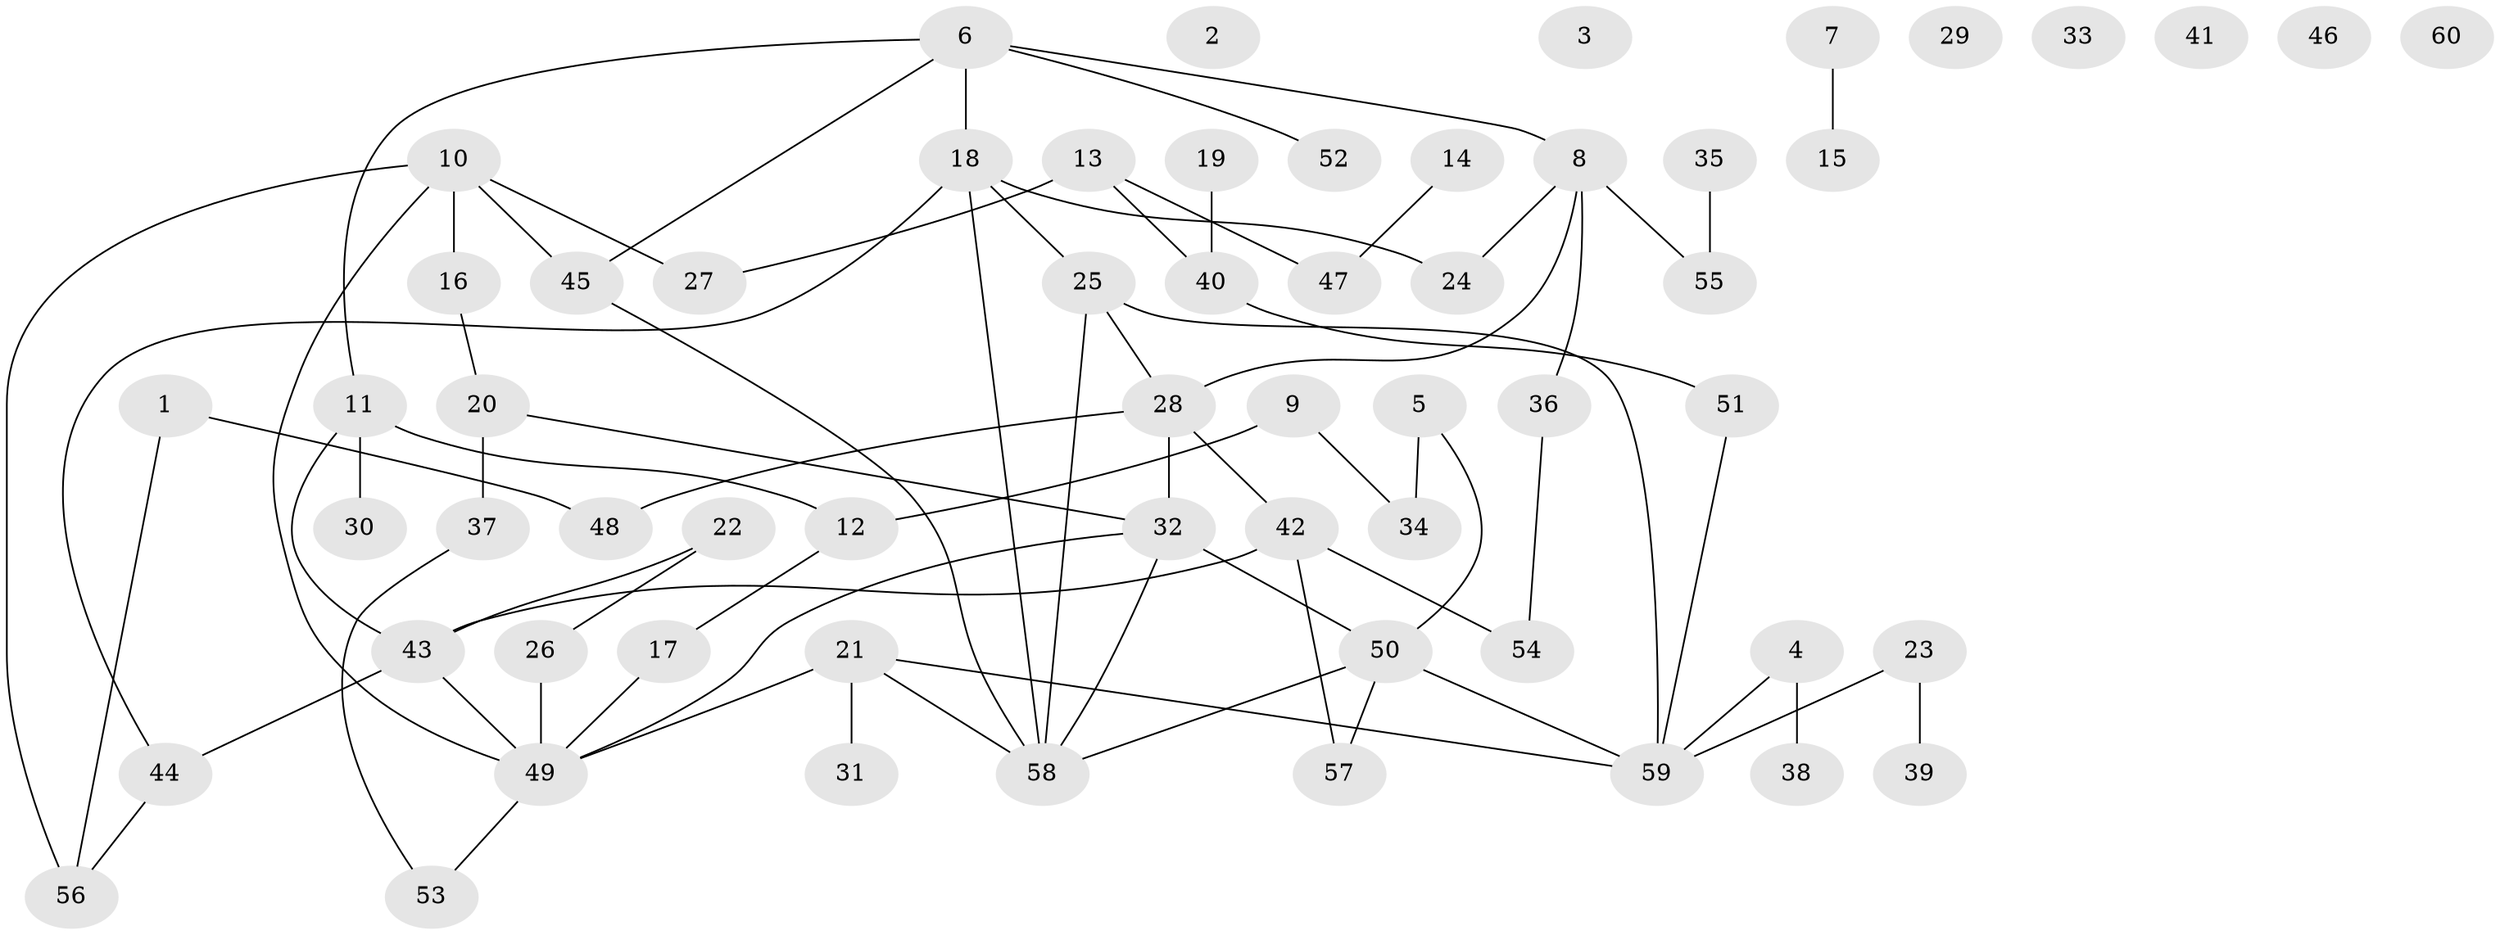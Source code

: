 // Generated by graph-tools (version 1.1) at 2025/33/03/09/25 02:33:29]
// undirected, 60 vertices, 74 edges
graph export_dot {
graph [start="1"]
  node [color=gray90,style=filled];
  1;
  2;
  3;
  4;
  5;
  6;
  7;
  8;
  9;
  10;
  11;
  12;
  13;
  14;
  15;
  16;
  17;
  18;
  19;
  20;
  21;
  22;
  23;
  24;
  25;
  26;
  27;
  28;
  29;
  30;
  31;
  32;
  33;
  34;
  35;
  36;
  37;
  38;
  39;
  40;
  41;
  42;
  43;
  44;
  45;
  46;
  47;
  48;
  49;
  50;
  51;
  52;
  53;
  54;
  55;
  56;
  57;
  58;
  59;
  60;
  1 -- 48;
  1 -- 56;
  4 -- 38;
  4 -- 59;
  5 -- 34;
  5 -- 50;
  6 -- 8;
  6 -- 11;
  6 -- 18;
  6 -- 45;
  6 -- 52;
  7 -- 15;
  8 -- 24;
  8 -- 28;
  8 -- 36;
  8 -- 55;
  9 -- 12;
  9 -- 34;
  10 -- 16;
  10 -- 27;
  10 -- 45;
  10 -- 49;
  10 -- 56;
  11 -- 12;
  11 -- 30;
  11 -- 43;
  12 -- 17;
  13 -- 27;
  13 -- 40;
  13 -- 47;
  14 -- 47;
  16 -- 20;
  17 -- 49;
  18 -- 24;
  18 -- 25;
  18 -- 44;
  18 -- 58;
  19 -- 40;
  20 -- 32;
  20 -- 37;
  21 -- 31;
  21 -- 49;
  21 -- 58;
  21 -- 59;
  22 -- 26;
  22 -- 43;
  23 -- 39;
  23 -- 59;
  25 -- 28;
  25 -- 58;
  25 -- 59;
  26 -- 49;
  28 -- 32;
  28 -- 42;
  28 -- 48;
  32 -- 49;
  32 -- 50;
  32 -- 58;
  35 -- 55;
  36 -- 54;
  37 -- 53;
  40 -- 51;
  42 -- 43;
  42 -- 54;
  42 -- 57;
  43 -- 44;
  43 -- 49;
  44 -- 56;
  45 -- 58;
  49 -- 53;
  50 -- 57;
  50 -- 58;
  50 -- 59;
  51 -- 59;
}
